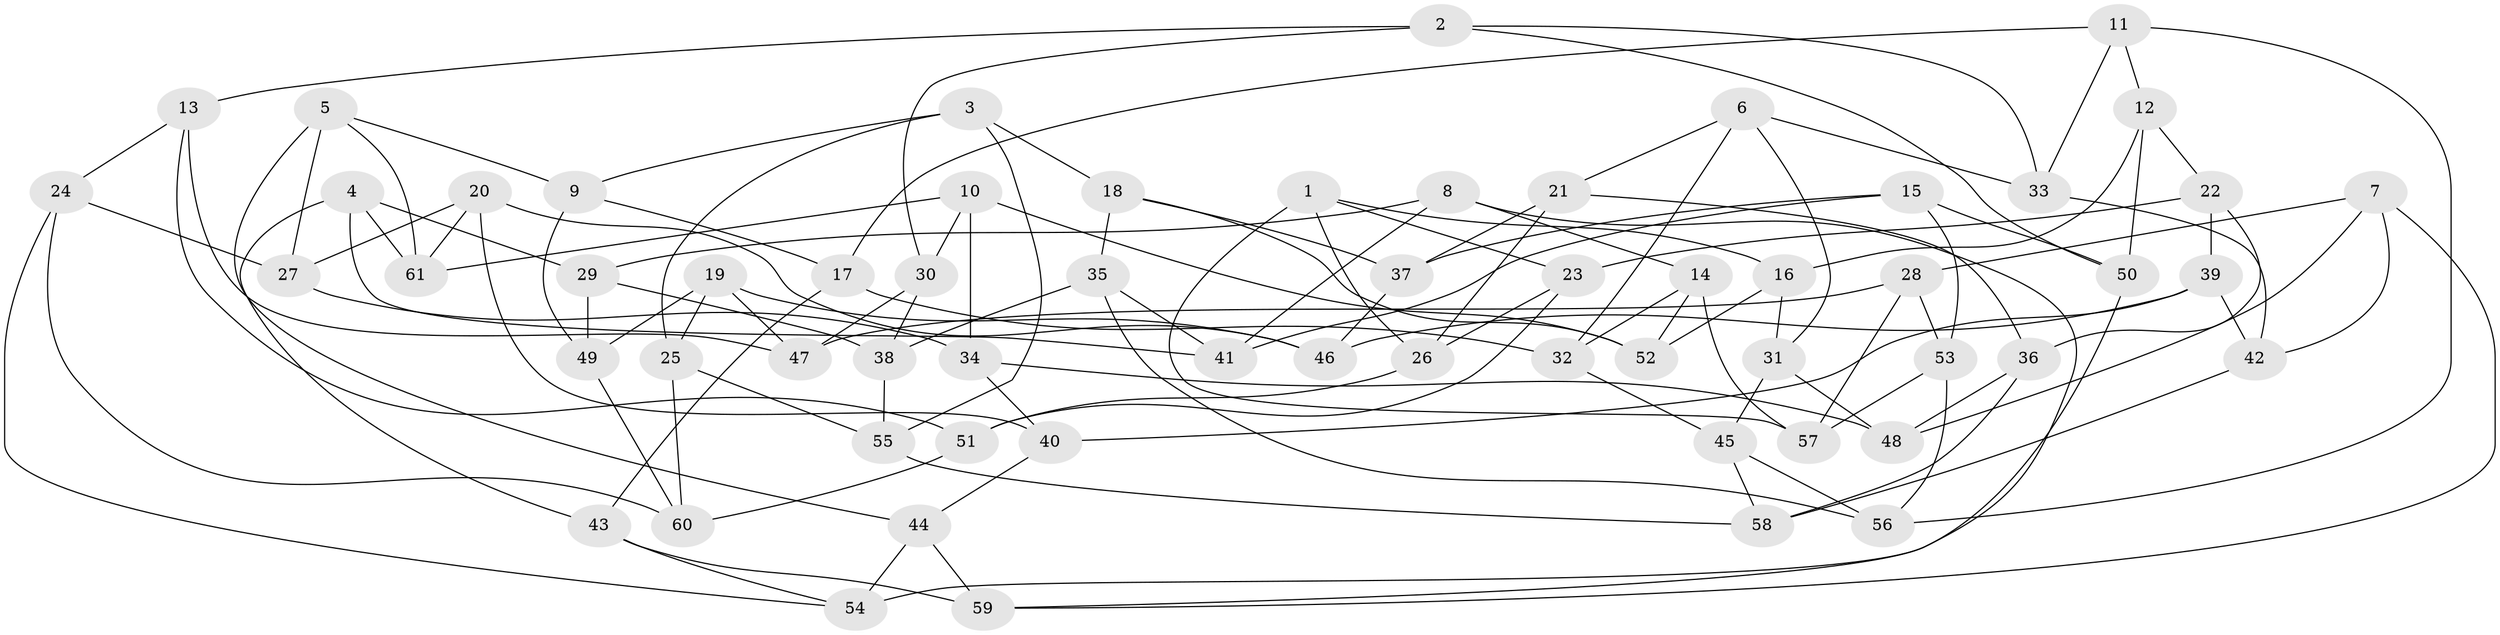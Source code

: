 // coarse degree distribution, {4: 0.4722222222222222, 6: 0.25, 5: 0.05555555555555555, 11: 0.027777777777777776, 7: 0.08333333333333333, 8: 0.05555555555555555, 3: 0.05555555555555555}
// Generated by graph-tools (version 1.1) at 2025/21/03/04/25 18:21:01]
// undirected, 61 vertices, 122 edges
graph export_dot {
graph [start="1"]
  node [color=gray90,style=filled];
  1;
  2;
  3;
  4;
  5;
  6;
  7;
  8;
  9;
  10;
  11;
  12;
  13;
  14;
  15;
  16;
  17;
  18;
  19;
  20;
  21;
  22;
  23;
  24;
  25;
  26;
  27;
  28;
  29;
  30;
  31;
  32;
  33;
  34;
  35;
  36;
  37;
  38;
  39;
  40;
  41;
  42;
  43;
  44;
  45;
  46;
  47;
  48;
  49;
  50;
  51;
  52;
  53;
  54;
  55;
  56;
  57;
  58;
  59;
  60;
  61;
  1 -- 57;
  1 -- 16;
  1 -- 26;
  1 -- 23;
  2 -- 30;
  2 -- 50;
  2 -- 13;
  2 -- 33;
  3 -- 18;
  3 -- 25;
  3 -- 55;
  3 -- 9;
  4 -- 41;
  4 -- 61;
  4 -- 43;
  4 -- 29;
  5 -- 44;
  5 -- 61;
  5 -- 9;
  5 -- 27;
  6 -- 21;
  6 -- 31;
  6 -- 33;
  6 -- 32;
  7 -- 42;
  7 -- 59;
  7 -- 48;
  7 -- 28;
  8 -- 14;
  8 -- 29;
  8 -- 59;
  8 -- 41;
  9 -- 49;
  9 -- 17;
  10 -- 61;
  10 -- 30;
  10 -- 34;
  10 -- 52;
  11 -- 12;
  11 -- 56;
  11 -- 33;
  11 -- 17;
  12 -- 22;
  12 -- 16;
  12 -- 50;
  13 -- 24;
  13 -- 51;
  13 -- 47;
  14 -- 57;
  14 -- 52;
  14 -- 32;
  15 -- 53;
  15 -- 41;
  15 -- 37;
  15 -- 50;
  16 -- 31;
  16 -- 52;
  17 -- 43;
  17 -- 32;
  18 -- 35;
  18 -- 37;
  18 -- 52;
  19 -- 25;
  19 -- 46;
  19 -- 47;
  19 -- 49;
  20 -- 61;
  20 -- 46;
  20 -- 27;
  20 -- 40;
  21 -- 37;
  21 -- 36;
  21 -- 26;
  22 -- 23;
  22 -- 39;
  22 -- 36;
  23 -- 26;
  23 -- 51;
  24 -- 27;
  24 -- 60;
  24 -- 54;
  25 -- 60;
  25 -- 55;
  26 -- 51;
  27 -- 34;
  28 -- 57;
  28 -- 53;
  28 -- 47;
  29 -- 38;
  29 -- 49;
  30 -- 47;
  30 -- 38;
  31 -- 48;
  31 -- 45;
  32 -- 45;
  33 -- 42;
  34 -- 40;
  34 -- 48;
  35 -- 56;
  35 -- 38;
  35 -- 41;
  36 -- 48;
  36 -- 58;
  37 -- 46;
  38 -- 55;
  39 -- 40;
  39 -- 42;
  39 -- 46;
  40 -- 44;
  42 -- 58;
  43 -- 59;
  43 -- 54;
  44 -- 54;
  44 -- 59;
  45 -- 56;
  45 -- 58;
  49 -- 60;
  50 -- 54;
  51 -- 60;
  53 -- 56;
  53 -- 57;
  55 -- 58;
}
